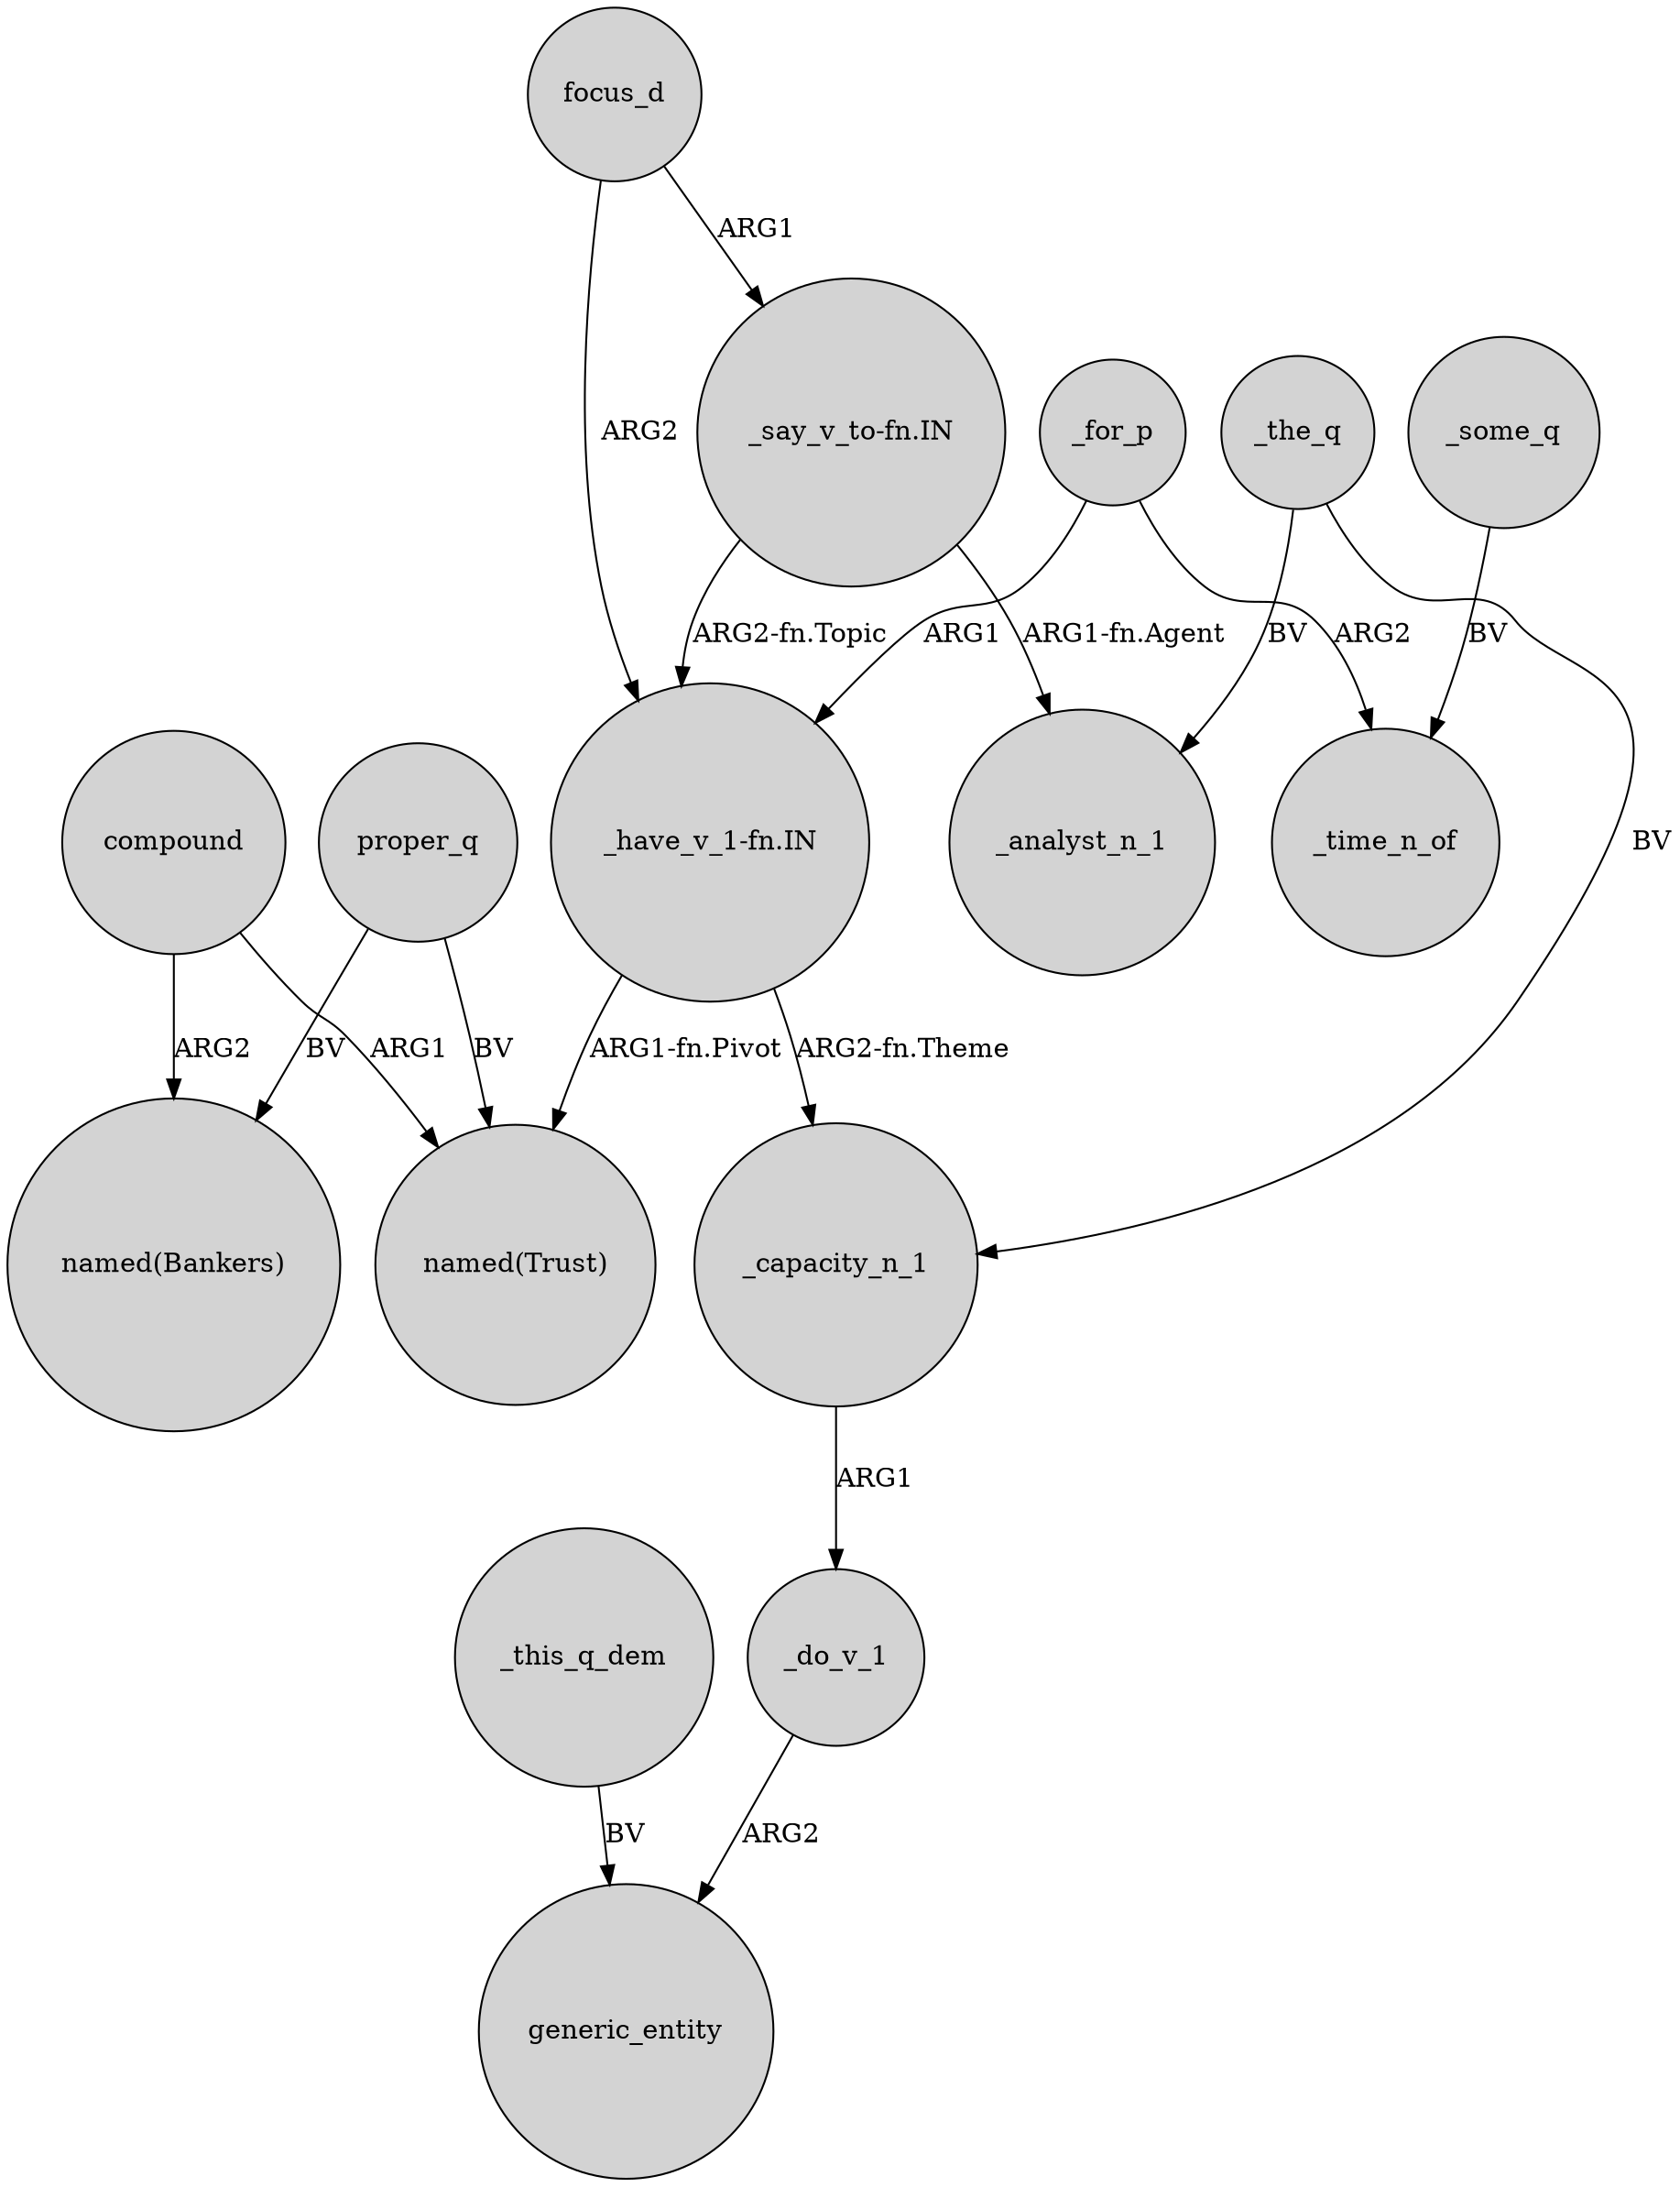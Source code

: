 digraph {
	node [shape=circle style=filled]
	compound -> "named(Trust)" [label=ARG1]
	"_say_v_to-fn.IN" -> "_have_v_1-fn.IN" [label="ARG2-fn.Topic"]
	compound -> "named(Bankers)" [label=ARG2]
	proper_q -> "named(Trust)" [label=BV]
	_this_q_dem -> generic_entity [label=BV]
	"_have_v_1-fn.IN" -> "named(Trust)" [label="ARG1-fn.Pivot"]
	_the_q -> _analyst_n_1 [label=BV]
	_capacity_n_1 -> _do_v_1 [label=ARG1]
	"_say_v_to-fn.IN" -> _analyst_n_1 [label="ARG1-fn.Agent"]
	_do_v_1 -> generic_entity [label=ARG2]
	_for_p -> _time_n_of [label=ARG2]
	"_have_v_1-fn.IN" -> _capacity_n_1 [label="ARG2-fn.Theme"]
	proper_q -> "named(Bankers)" [label=BV]
	_the_q -> _capacity_n_1 [label=BV]
	_for_p -> "_have_v_1-fn.IN" [label=ARG1]
	focus_d -> "_have_v_1-fn.IN" [label=ARG2]
	_some_q -> _time_n_of [label=BV]
	focus_d -> "_say_v_to-fn.IN" [label=ARG1]
}
